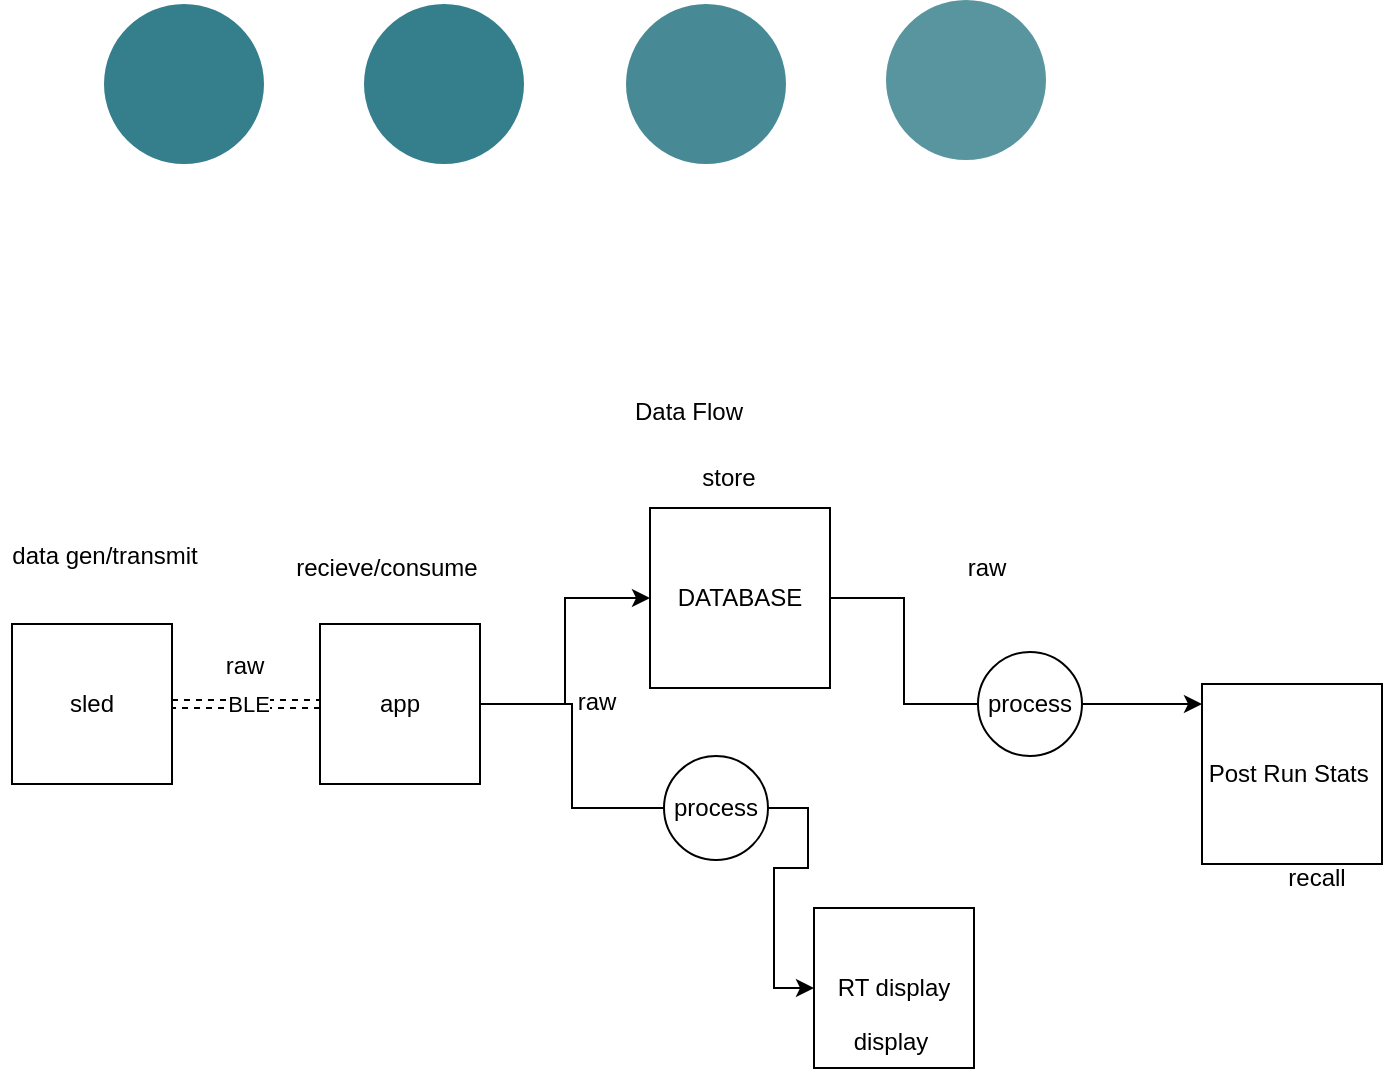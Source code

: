 <mxfile version="14.6.11" type="device"><diagram id="-4bWR_nVknlIRytferMm" name="Page-1"><mxGraphModel dx="714" dy="1122" grid="0" gridSize="10" guides="1" tooltips="1" connect="1" arrows="1" fold="1" page="1" pageScale="1" pageWidth="827" pageHeight="1169" math="0" shadow="0"><root><mxCell id="0"/><mxCell id="1" parent="0"/><mxCell id="0FLM1FAWC-n3Y4wFVGjA-4" style="edgeStyle=orthogonalEdgeStyle;rounded=0;orthogonalLoop=1;jettySize=auto;html=1;entryX=0;entryY=0.5;entryDx=0;entryDy=0;shape=link;dashed=1;" parent="1" source="0FLM1FAWC-n3Y4wFVGjA-1" target="0FLM1FAWC-n3Y4wFVGjA-2" edge="1"><mxGeometry relative="1" as="geometry"/></mxCell><mxCell id="0FLM1FAWC-n3Y4wFVGjA-5" value="BLE" style="edgeLabel;html=1;align=center;verticalAlign=middle;resizable=0;points=[];" parent="0FLM1FAWC-n3Y4wFVGjA-4" vertex="1" connectable="0"><mxGeometry x="0.294" y="2" relative="1" as="geometry"><mxPoint x="-10" y="2" as="offset"/></mxGeometry></mxCell><mxCell id="0FLM1FAWC-n3Y4wFVGjA-1" value="sled" style="whiteSpace=wrap;html=1;aspect=fixed;" parent="1" vertex="1"><mxGeometry x="58" y="505" width="80" height="80" as="geometry"/></mxCell><mxCell id="0FLM1FAWC-n3Y4wFVGjA-10" style="edgeStyle=orthogonalEdgeStyle;rounded=0;orthogonalLoop=1;jettySize=auto;html=1;entryX=0;entryY=0.5;entryDx=0;entryDy=0;" parent="1" source="0FLM1FAWC-n3Y4wFVGjA-2" target="0FLM1FAWC-n3Y4wFVGjA-8" edge="1"><mxGeometry relative="1" as="geometry"/></mxCell><mxCell id="0FLM1FAWC-n3Y4wFVGjA-2" value="app" style="whiteSpace=wrap;html=1;aspect=fixed;" parent="1" vertex="1"><mxGeometry x="212" y="505" width="80" height="80" as="geometry"/></mxCell><mxCell id="0FLM1FAWC-n3Y4wFVGjA-6" value="Data Flow" style="text;html=1;align=center;verticalAlign=middle;resizable=0;points=[];autosize=1;strokeColor=none;" parent="1" vertex="1"><mxGeometry x="364" y="390" width="64" height="18" as="geometry"/></mxCell><mxCell id="0FLM1FAWC-n3Y4wFVGjA-8" value="DATABASE" style="whiteSpace=wrap;html=1;aspect=fixed;" parent="1" vertex="1"><mxGeometry x="377" y="447" width="90" height="90" as="geometry"/></mxCell><mxCell id="0FLM1FAWC-n3Y4wFVGjA-11" style="edgeStyle=orthogonalEdgeStyle;rounded=0;orthogonalLoop=1;jettySize=auto;html=1;entryX=1;entryY=0.5;entryDx=0;entryDy=0;startArrow=none;startFill=1;endArrow=none;endFill=0;" parent="1" source="0FLM1FAWC-n3Y4wFVGjA-28" target="0FLM1FAWC-n3Y4wFVGjA-2" edge="1"><mxGeometry relative="1" as="geometry"/></mxCell><mxCell id="0FLM1FAWC-n3Y4wFVGjA-9" value="RT display" style="whiteSpace=wrap;html=1;aspect=fixed;" parent="1" vertex="1"><mxGeometry x="459" y="647" width="80" height="80" as="geometry"/></mxCell><mxCell id="0FLM1FAWC-n3Y4wFVGjA-15" style="edgeStyle=orthogonalEdgeStyle;rounded=0;orthogonalLoop=1;jettySize=auto;html=1;entryX=1;entryY=0.5;entryDx=0;entryDy=0;startArrow=none;startFill=1;endArrow=none;endFill=0;" parent="1" source="0FLM1FAWC-n3Y4wFVGjA-26" target="0FLM1FAWC-n3Y4wFVGjA-8" edge="1"><mxGeometry relative="1" as="geometry"><Array as="points"/></mxGeometry></mxCell><mxCell id="0FLM1FAWC-n3Y4wFVGjA-13" value="Post Run Stats&amp;nbsp;" style="whiteSpace=wrap;html=1;aspect=fixed;" parent="1" vertex="1"><mxGeometry x="653" y="535" width="90" height="90" as="geometry"/></mxCell><mxCell id="0FLM1FAWC-n3Y4wFVGjA-16" value="data gen/transmit" style="text;html=1;align=center;verticalAlign=middle;resizable=0;points=[];autosize=1;strokeColor=none;" parent="1" vertex="1"><mxGeometry x="52" y="462" width="103" height="18" as="geometry"/></mxCell><mxCell id="0FLM1FAWC-n3Y4wFVGjA-17" value="recieve/consume" style="text;html=1;align=center;verticalAlign=middle;resizable=0;points=[];autosize=1;strokeColor=none;" parent="1" vertex="1"><mxGeometry x="194" y="468" width="101" height="18" as="geometry"/></mxCell><mxCell id="0FLM1FAWC-n3Y4wFVGjA-18" value="store" style="text;html=1;align=center;verticalAlign=middle;resizable=0;points=[];autosize=1;strokeColor=none;" parent="1" vertex="1"><mxGeometry x="397" y="423" width="37" height="18" as="geometry"/></mxCell><mxCell id="0FLM1FAWC-n3Y4wFVGjA-19" value="display" style="text;html=1;align=center;verticalAlign=middle;resizable=0;points=[];autosize=1;strokeColor=none;" parent="1" vertex="1"><mxGeometry x="473" y="705" width="47" height="18" as="geometry"/></mxCell><mxCell id="0FLM1FAWC-n3Y4wFVGjA-20" value="recall" style="text;html=1;align=center;verticalAlign=middle;resizable=0;points=[];autosize=1;strokeColor=none;" parent="1" vertex="1"><mxGeometry x="690" y="623" width="39" height="18" as="geometry"/></mxCell><mxCell id="0FLM1FAWC-n3Y4wFVGjA-21" value="raw" style="text;html=1;align=center;verticalAlign=middle;resizable=0;points=[];autosize=1;strokeColor=none;" parent="1" vertex="1"><mxGeometry x="159" y="517" width="29" height="18" as="geometry"/></mxCell><mxCell id="0FLM1FAWC-n3Y4wFVGjA-22" value="raw" style="text;html=1;align=center;verticalAlign=middle;resizable=0;points=[];autosize=1;strokeColor=none;" parent="1" vertex="1"><mxGeometry x="335" y="535" width="29" height="18" as="geometry"/></mxCell><mxCell id="0FLM1FAWC-n3Y4wFVGjA-23" value="raw" style="text;html=1;align=center;verticalAlign=middle;resizable=0;points=[];autosize=1;strokeColor=none;" parent="1" vertex="1"><mxGeometry x="530" y="468" width="29" height="18" as="geometry"/></mxCell><mxCell id="0FLM1FAWC-n3Y4wFVGjA-26" value="process" style="ellipse;whiteSpace=wrap;html=1;aspect=fixed;" parent="1" vertex="1"><mxGeometry x="541" y="519" width="52" height="52" as="geometry"/></mxCell><mxCell id="0FLM1FAWC-n3Y4wFVGjA-27" value="" style="edgeStyle=orthogonalEdgeStyle;rounded=0;orthogonalLoop=1;jettySize=auto;html=1;entryX=1;entryY=0.5;entryDx=0;entryDy=0;startArrow=classic;startFill=1;endArrow=none;endFill=0;" parent="1" source="0FLM1FAWC-n3Y4wFVGjA-13" target="0FLM1FAWC-n3Y4wFVGjA-26" edge="1"><mxGeometry relative="1" as="geometry"><mxPoint x="612" y="596" as="sourcePoint"/><mxPoint x="467" y="492" as="targetPoint"/><Array as="points"><mxPoint x="620" y="545"/><mxPoint x="620" y="545"/></Array></mxGeometry></mxCell><mxCell id="0FLM1FAWC-n3Y4wFVGjA-28" value="process" style="ellipse;whiteSpace=wrap;html=1;aspect=fixed;" parent="1" vertex="1"><mxGeometry x="384" y="571" width="52" height="52" as="geometry"/></mxCell><mxCell id="0FLM1FAWC-n3Y4wFVGjA-29" value="" style="edgeStyle=orthogonalEdgeStyle;rounded=0;orthogonalLoop=1;jettySize=auto;html=1;entryX=1;entryY=0.5;entryDx=0;entryDy=0;startArrow=classic;startFill=1;endArrow=none;endFill=0;" parent="1" source="0FLM1FAWC-n3Y4wFVGjA-9" target="0FLM1FAWC-n3Y4wFVGjA-28" edge="1"><mxGeometry relative="1" as="geometry"><mxPoint x="457" y="611" as="sourcePoint"/><mxPoint x="292" y="545" as="targetPoint"/></mxGeometry></mxCell><mxCell id="k1pWdPm51rlpV7ZlDWSg-2" value="" style="ellipse;whiteSpace=wrap;html=1;aspect=fixed;fillColor=#357e8cff;strokeColor=none;" vertex="1" parent="1"><mxGeometry x="104" y="195" width="80" height="80" as="geometry"/></mxCell><mxCell id="k1pWdPm51rlpV7ZlDWSg-4" value="" style="ellipse;whiteSpace=wrap;html=1;aspect=fixed;strokeColor=none;fillColor=#357e8c;" vertex="1" parent="1"><mxGeometry x="234" y="195" width="80" height="80" as="geometry"/></mxCell><mxCell id="k1pWdPm51rlpV7ZlDWSg-5" value="" style="ellipse;whiteSpace=wrap;html=1;aspect=fixed;strokeColor=none;fillColor=#478a96;" vertex="1" parent="1"><mxGeometry x="365" y="195" width="80" height="80" as="geometry"/></mxCell><mxCell id="k1pWdPm51rlpV7ZlDWSg-6" value="" style="ellipse;whiteSpace=wrap;html=1;aspect=fixed;strokeColor=none;fillColor=#58959f;" vertex="1" parent="1"><mxGeometry x="495" y="193" width="80" height="80" as="geometry"/></mxCell></root></mxGraphModel></diagram></mxfile>